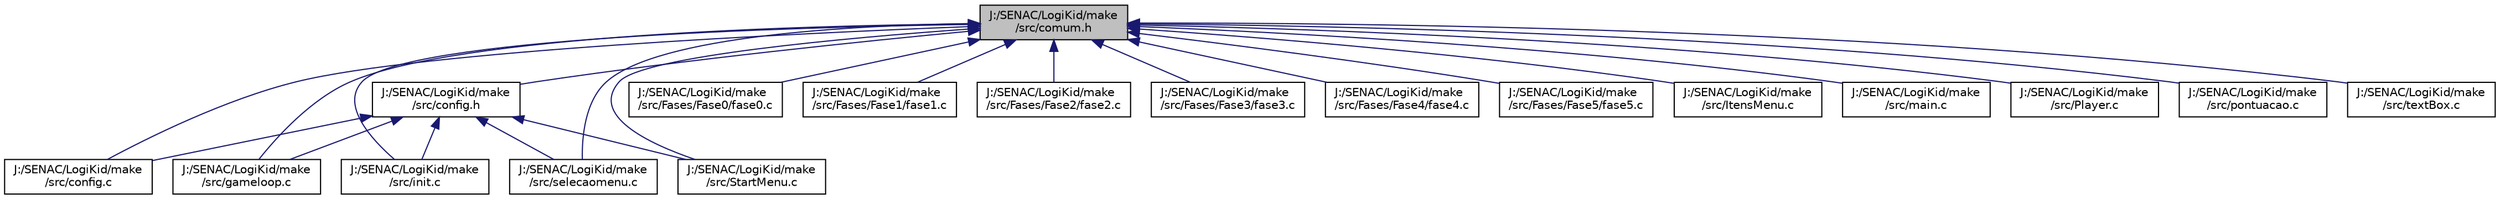 digraph "J:/SENAC/LogiKid/make/src/comum.h"
{
  edge [fontname="Helvetica",fontsize="10",labelfontname="Helvetica",labelfontsize="10"];
  node [fontname="Helvetica",fontsize="10",shape=record];
  Node1 [label="J:/SENAC/LogiKid/make\l/src/comum.h",height=0.2,width=0.4,color="black", fillcolor="grey75", style="filled" fontcolor="black"];
  Node1 -> Node2 [dir="back",color="midnightblue",fontsize="10",style="solid"];
  Node2 [label="J:/SENAC/LogiKid/make\l/src/config.h",height=0.2,width=0.4,color="black", fillcolor="white", style="filled",URL="$config_8h.html"];
  Node2 -> Node3 [dir="back",color="midnightblue",fontsize="10",style="solid"];
  Node3 [label="J:/SENAC/LogiKid/make\l/src/config.c",height=0.2,width=0.4,color="black", fillcolor="white", style="filled",URL="$config_8c.html"];
  Node2 -> Node4 [dir="back",color="midnightblue",fontsize="10",style="solid"];
  Node4 [label="J:/SENAC/LogiKid/make\l/src/gameloop.c",height=0.2,width=0.4,color="black", fillcolor="white", style="filled",URL="$gameloop_8c.html"];
  Node2 -> Node5 [dir="back",color="midnightblue",fontsize="10",style="solid"];
  Node5 [label="J:/SENAC/LogiKid/make\l/src/init.c",height=0.2,width=0.4,color="black", fillcolor="white", style="filled",URL="$init_8c.html"];
  Node2 -> Node6 [dir="back",color="midnightblue",fontsize="10",style="solid"];
  Node6 [label="J:/SENAC/LogiKid/make\l/src/selecaomenu.c",height=0.2,width=0.4,color="black", fillcolor="white", style="filled",URL="$selecaomenu_8c.html"];
  Node2 -> Node7 [dir="back",color="midnightblue",fontsize="10",style="solid"];
  Node7 [label="J:/SENAC/LogiKid/make\l/src/StartMenu.c",height=0.2,width=0.4,color="black", fillcolor="white", style="filled",URL="$_start_menu_8c.html"];
  Node1 -> Node3 [dir="back",color="midnightblue",fontsize="10",style="solid"];
  Node1 -> Node8 [dir="back",color="midnightblue",fontsize="10",style="solid"];
  Node8 [label="J:/SENAC/LogiKid/make\l/src/Fases/Fase0/fase0.c",height=0.2,width=0.4,color="black", fillcolor="white", style="filled",URL="$fase0_8c.html"];
  Node1 -> Node9 [dir="back",color="midnightblue",fontsize="10",style="solid"];
  Node9 [label="J:/SENAC/LogiKid/make\l/src/Fases/Fase1/fase1.c",height=0.2,width=0.4,color="black", fillcolor="white", style="filled",URL="$fase1_8c.html"];
  Node1 -> Node10 [dir="back",color="midnightblue",fontsize="10",style="solid"];
  Node10 [label="J:/SENAC/LogiKid/make\l/src/Fases/Fase2/fase2.c",height=0.2,width=0.4,color="black", fillcolor="white", style="filled",URL="$fase2_8c.html"];
  Node1 -> Node11 [dir="back",color="midnightblue",fontsize="10",style="solid"];
  Node11 [label="J:/SENAC/LogiKid/make\l/src/Fases/Fase3/fase3.c",height=0.2,width=0.4,color="black", fillcolor="white", style="filled",URL="$fase3_8c.html"];
  Node1 -> Node12 [dir="back",color="midnightblue",fontsize="10",style="solid"];
  Node12 [label="J:/SENAC/LogiKid/make\l/src/Fases/Fase4/fase4.c",height=0.2,width=0.4,color="black", fillcolor="white", style="filled",URL="$fase4_8c.html"];
  Node1 -> Node13 [dir="back",color="midnightblue",fontsize="10",style="solid"];
  Node13 [label="J:/SENAC/LogiKid/make\l/src/Fases/Fase5/fase5.c",height=0.2,width=0.4,color="black", fillcolor="white", style="filled",URL="$fase5_8c.html"];
  Node1 -> Node4 [dir="back",color="midnightblue",fontsize="10",style="solid"];
  Node1 -> Node5 [dir="back",color="midnightblue",fontsize="10",style="solid"];
  Node1 -> Node14 [dir="back",color="midnightblue",fontsize="10",style="solid"];
  Node14 [label="J:/SENAC/LogiKid/make\l/src/ItensMenu.c",height=0.2,width=0.4,color="black", fillcolor="white", style="filled",URL="$_itens_menu_8c.html"];
  Node1 -> Node15 [dir="back",color="midnightblue",fontsize="10",style="solid"];
  Node15 [label="J:/SENAC/LogiKid/make\l/src/main.c",height=0.2,width=0.4,color="black", fillcolor="white", style="filled",URL="$main_8c.html"];
  Node1 -> Node16 [dir="back",color="midnightblue",fontsize="10",style="solid"];
  Node16 [label="J:/SENAC/LogiKid/make\l/src/Player.c",height=0.2,width=0.4,color="black", fillcolor="white", style="filled",URL="$_player_8c.html"];
  Node1 -> Node17 [dir="back",color="midnightblue",fontsize="10",style="solid"];
  Node17 [label="J:/SENAC/LogiKid/make\l/src/pontuacao.c",height=0.2,width=0.4,color="black", fillcolor="white", style="filled",URL="$pontuacao_8c.html"];
  Node1 -> Node6 [dir="back",color="midnightblue",fontsize="10",style="solid"];
  Node1 -> Node7 [dir="back",color="midnightblue",fontsize="10",style="solid"];
  Node1 -> Node18 [dir="back",color="midnightblue",fontsize="10",style="solid"];
  Node18 [label="J:/SENAC/LogiKid/make\l/src/textBox.c",height=0.2,width=0.4,color="black", fillcolor="white", style="filled",URL="$text_box_8c.html"];
}
